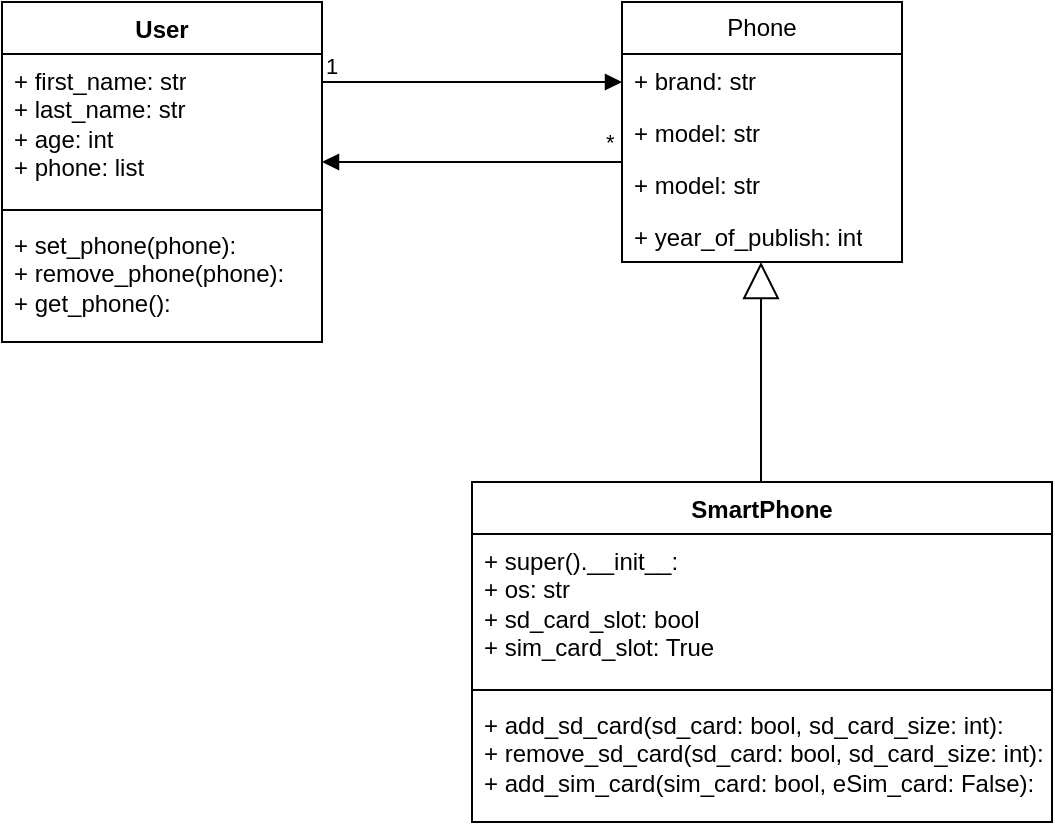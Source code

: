 <mxfile version="24.1.0" type="device">
  <diagram id="C5RBs43oDa-KdzZeNtuy" name="Page-1">
    <mxGraphModel dx="1431" dy="797" grid="1" gridSize="10" guides="1" tooltips="1" connect="1" arrows="1" fold="1" page="1" pageScale="1" pageWidth="827" pageHeight="1169" math="0" shadow="0">
      <root>
        <mxCell id="WIyWlLk6GJQsqaUBKTNV-0" />
        <mxCell id="WIyWlLk6GJQsqaUBKTNV-1" parent="WIyWlLk6GJQsqaUBKTNV-0" />
        <mxCell id="f24NtpLzreI2OfelB0i5-0" value="User" style="swimlane;fontStyle=1;align=center;verticalAlign=top;childLayout=stackLayout;horizontal=1;startSize=26;horizontalStack=0;resizeParent=1;resizeParentMax=0;resizeLast=0;collapsible=1;marginBottom=0;whiteSpace=wrap;html=1;" vertex="1" parent="WIyWlLk6GJQsqaUBKTNV-1">
          <mxGeometry x="40" y="120" width="160" height="170" as="geometry" />
        </mxCell>
        <mxCell id="f24NtpLzreI2OfelB0i5-1" value="&lt;div&gt;+ first_name: str&lt;/div&gt;&lt;div&gt;+ last_name: str&lt;/div&gt;&lt;div&gt;+ age: int&lt;/div&gt;&lt;div&gt;+ phone: list&lt;br&gt;&lt;/div&gt;" style="text;strokeColor=none;fillColor=none;align=left;verticalAlign=top;spacingLeft=4;spacingRight=4;overflow=hidden;rotatable=0;points=[[0,0.5],[1,0.5]];portConstraint=eastwest;whiteSpace=wrap;html=1;" vertex="1" parent="f24NtpLzreI2OfelB0i5-0">
          <mxGeometry y="26" width="160" height="74" as="geometry" />
        </mxCell>
        <mxCell id="f24NtpLzreI2OfelB0i5-2" value="" style="line;strokeWidth=1;fillColor=none;align=left;verticalAlign=middle;spacingTop=-1;spacingLeft=3;spacingRight=3;rotatable=0;labelPosition=right;points=[];portConstraint=eastwest;strokeColor=inherit;" vertex="1" parent="f24NtpLzreI2OfelB0i5-0">
          <mxGeometry y="100" width="160" height="8" as="geometry" />
        </mxCell>
        <mxCell id="f24NtpLzreI2OfelB0i5-3" value="&lt;div&gt;+ set_phone(phone):&lt;/div&gt;&lt;div&gt;+ remove_phone(phone):&lt;/div&gt;&lt;div&gt;+ get_phone():&lt;br&gt;&lt;/div&gt;" style="text;strokeColor=none;fillColor=none;align=left;verticalAlign=top;spacingLeft=4;spacingRight=4;overflow=hidden;rotatable=0;points=[[0,0.5],[1,0.5]];portConstraint=eastwest;whiteSpace=wrap;html=1;" vertex="1" parent="f24NtpLzreI2OfelB0i5-0">
          <mxGeometry y="108" width="160" height="62" as="geometry" />
        </mxCell>
        <mxCell id="f24NtpLzreI2OfelB0i5-8" value="Phone" style="swimlane;fontStyle=0;childLayout=stackLayout;horizontal=1;startSize=26;fillColor=none;horizontalStack=0;resizeParent=1;resizeParentMax=0;resizeLast=0;collapsible=1;marginBottom=0;whiteSpace=wrap;html=1;" vertex="1" parent="WIyWlLk6GJQsqaUBKTNV-1">
          <mxGeometry x="350" y="120" width="140" height="130" as="geometry" />
        </mxCell>
        <mxCell id="f24NtpLzreI2OfelB0i5-9" value="+ brand: str" style="text;strokeColor=none;fillColor=none;align=left;verticalAlign=top;spacingLeft=4;spacingRight=4;overflow=hidden;rotatable=0;points=[[0,0.5],[1,0.5]];portConstraint=eastwest;whiteSpace=wrap;html=1;" vertex="1" parent="f24NtpLzreI2OfelB0i5-8">
          <mxGeometry y="26" width="140" height="26" as="geometry" />
        </mxCell>
        <mxCell id="f24NtpLzreI2OfelB0i5-19" value="+ model: str" style="text;strokeColor=none;fillColor=none;align=left;verticalAlign=top;spacingLeft=4;spacingRight=4;overflow=hidden;rotatable=0;points=[[0,0.5],[1,0.5]];portConstraint=eastwest;whiteSpace=wrap;html=1;" vertex="1" parent="f24NtpLzreI2OfelB0i5-8">
          <mxGeometry y="52" width="140" height="26" as="geometry" />
        </mxCell>
        <mxCell id="f24NtpLzreI2OfelB0i5-10" value="+ model: str" style="text;strokeColor=none;fillColor=none;align=left;verticalAlign=top;spacingLeft=4;spacingRight=4;overflow=hidden;rotatable=0;points=[[0,0.5],[1,0.5]];portConstraint=eastwest;whiteSpace=wrap;html=1;" vertex="1" parent="f24NtpLzreI2OfelB0i5-8">
          <mxGeometry y="78" width="140" height="26" as="geometry" />
        </mxCell>
        <mxCell id="f24NtpLzreI2OfelB0i5-11" value="+ year_of_publish: int" style="text;strokeColor=none;fillColor=none;align=left;verticalAlign=top;spacingLeft=4;spacingRight=4;overflow=hidden;rotatable=0;points=[[0,0.5],[1,0.5]];portConstraint=eastwest;whiteSpace=wrap;html=1;" vertex="1" parent="f24NtpLzreI2OfelB0i5-8">
          <mxGeometry y="104" width="140" height="26" as="geometry" />
        </mxCell>
        <mxCell id="f24NtpLzreI2OfelB0i5-12" value="" style="endArrow=block;endSize=16;endFill=0;html=1;rounded=0;" edge="1" parent="WIyWlLk6GJQsqaUBKTNV-1">
          <mxGeometry width="160" relative="1" as="geometry">
            <mxPoint x="419.5" y="386" as="sourcePoint" />
            <mxPoint x="419.5" y="250" as="targetPoint" />
          </mxGeometry>
        </mxCell>
        <mxCell id="f24NtpLzreI2OfelB0i5-13" value="SmartPhone" style="swimlane;fontStyle=1;align=center;verticalAlign=top;childLayout=stackLayout;horizontal=1;startSize=26;horizontalStack=0;resizeParent=1;resizeParentMax=0;resizeLast=0;collapsible=1;marginBottom=0;whiteSpace=wrap;html=1;" vertex="1" parent="WIyWlLk6GJQsqaUBKTNV-1">
          <mxGeometry x="275" y="360" width="290" height="170" as="geometry" />
        </mxCell>
        <mxCell id="f24NtpLzreI2OfelB0i5-14" value="&lt;div&gt;+ super().__init__:&lt;/div&gt;&lt;div&gt;+ os: str&lt;/div&gt;&lt;div&gt;+ sd_card_slot: bool&lt;/div&gt;&lt;div&gt;+ sim_card_slot: True&lt;br&gt;&lt;/div&gt;" style="text;strokeColor=none;fillColor=none;align=left;verticalAlign=top;spacingLeft=4;spacingRight=4;overflow=hidden;rotatable=0;points=[[0,0.5],[1,0.5]];portConstraint=eastwest;whiteSpace=wrap;html=1;" vertex="1" parent="f24NtpLzreI2OfelB0i5-13">
          <mxGeometry y="26" width="290" height="74" as="geometry" />
        </mxCell>
        <mxCell id="f24NtpLzreI2OfelB0i5-15" value="" style="line;strokeWidth=1;fillColor=none;align=left;verticalAlign=middle;spacingTop=-1;spacingLeft=3;spacingRight=3;rotatable=0;labelPosition=right;points=[];portConstraint=eastwest;strokeColor=inherit;" vertex="1" parent="f24NtpLzreI2OfelB0i5-13">
          <mxGeometry y="100" width="290" height="8" as="geometry" />
        </mxCell>
        <mxCell id="f24NtpLzreI2OfelB0i5-16" value="&lt;div&gt;+ add_sd_card(sd_card: bool, sd_card_size: int):&lt;/div&gt;&lt;div&gt;+ remove_sd_card(sd_card: bool, sd_card_size: int):&lt;/div&gt;&lt;div&gt;+ add_sim_card(sim_card: bool, eSim_card: False):&lt;br&gt;&lt;/div&gt;" style="text;strokeColor=none;fillColor=none;align=left;verticalAlign=top;spacingLeft=4;spacingRight=4;overflow=hidden;rotatable=0;points=[[0,0.5],[1,0.5]];portConstraint=eastwest;whiteSpace=wrap;html=1;" vertex="1" parent="f24NtpLzreI2OfelB0i5-13">
          <mxGeometry y="108" width="290" height="62" as="geometry" />
        </mxCell>
        <mxCell id="f24NtpLzreI2OfelB0i5-17" value="" style="endArrow=block;endFill=1;html=1;edgeStyle=orthogonalEdgeStyle;align=left;verticalAlign=top;rounded=0;" edge="1" parent="WIyWlLk6GJQsqaUBKTNV-1">
          <mxGeometry x="-1" relative="1" as="geometry">
            <mxPoint x="200" y="160" as="sourcePoint" />
            <mxPoint x="350" y="160" as="targetPoint" />
          </mxGeometry>
        </mxCell>
        <mxCell id="f24NtpLzreI2OfelB0i5-18" value="1" style="edgeLabel;resizable=0;html=1;align=left;verticalAlign=bottom;" connectable="0" vertex="1" parent="f24NtpLzreI2OfelB0i5-17">
          <mxGeometry x="-1" relative="1" as="geometry" />
        </mxCell>
        <mxCell id="f24NtpLzreI2OfelB0i5-20" value="" style="endArrow=block;endFill=1;html=1;edgeStyle=orthogonalEdgeStyle;align=left;verticalAlign=top;rounded=0;" edge="1" parent="WIyWlLk6GJQsqaUBKTNV-1">
          <mxGeometry x="-1" relative="1" as="geometry">
            <mxPoint x="350" y="200" as="sourcePoint" />
            <mxPoint x="200" y="200" as="targetPoint" />
          </mxGeometry>
        </mxCell>
        <mxCell id="f24NtpLzreI2OfelB0i5-21" value="&lt;div&gt;*&lt;/div&gt;" style="edgeLabel;resizable=0;html=1;align=left;verticalAlign=bottom;" connectable="0" vertex="1" parent="f24NtpLzreI2OfelB0i5-20">
          <mxGeometry x="-1" relative="1" as="geometry">
            <mxPoint x="-10" y="-2" as="offset" />
          </mxGeometry>
        </mxCell>
      </root>
    </mxGraphModel>
  </diagram>
</mxfile>
